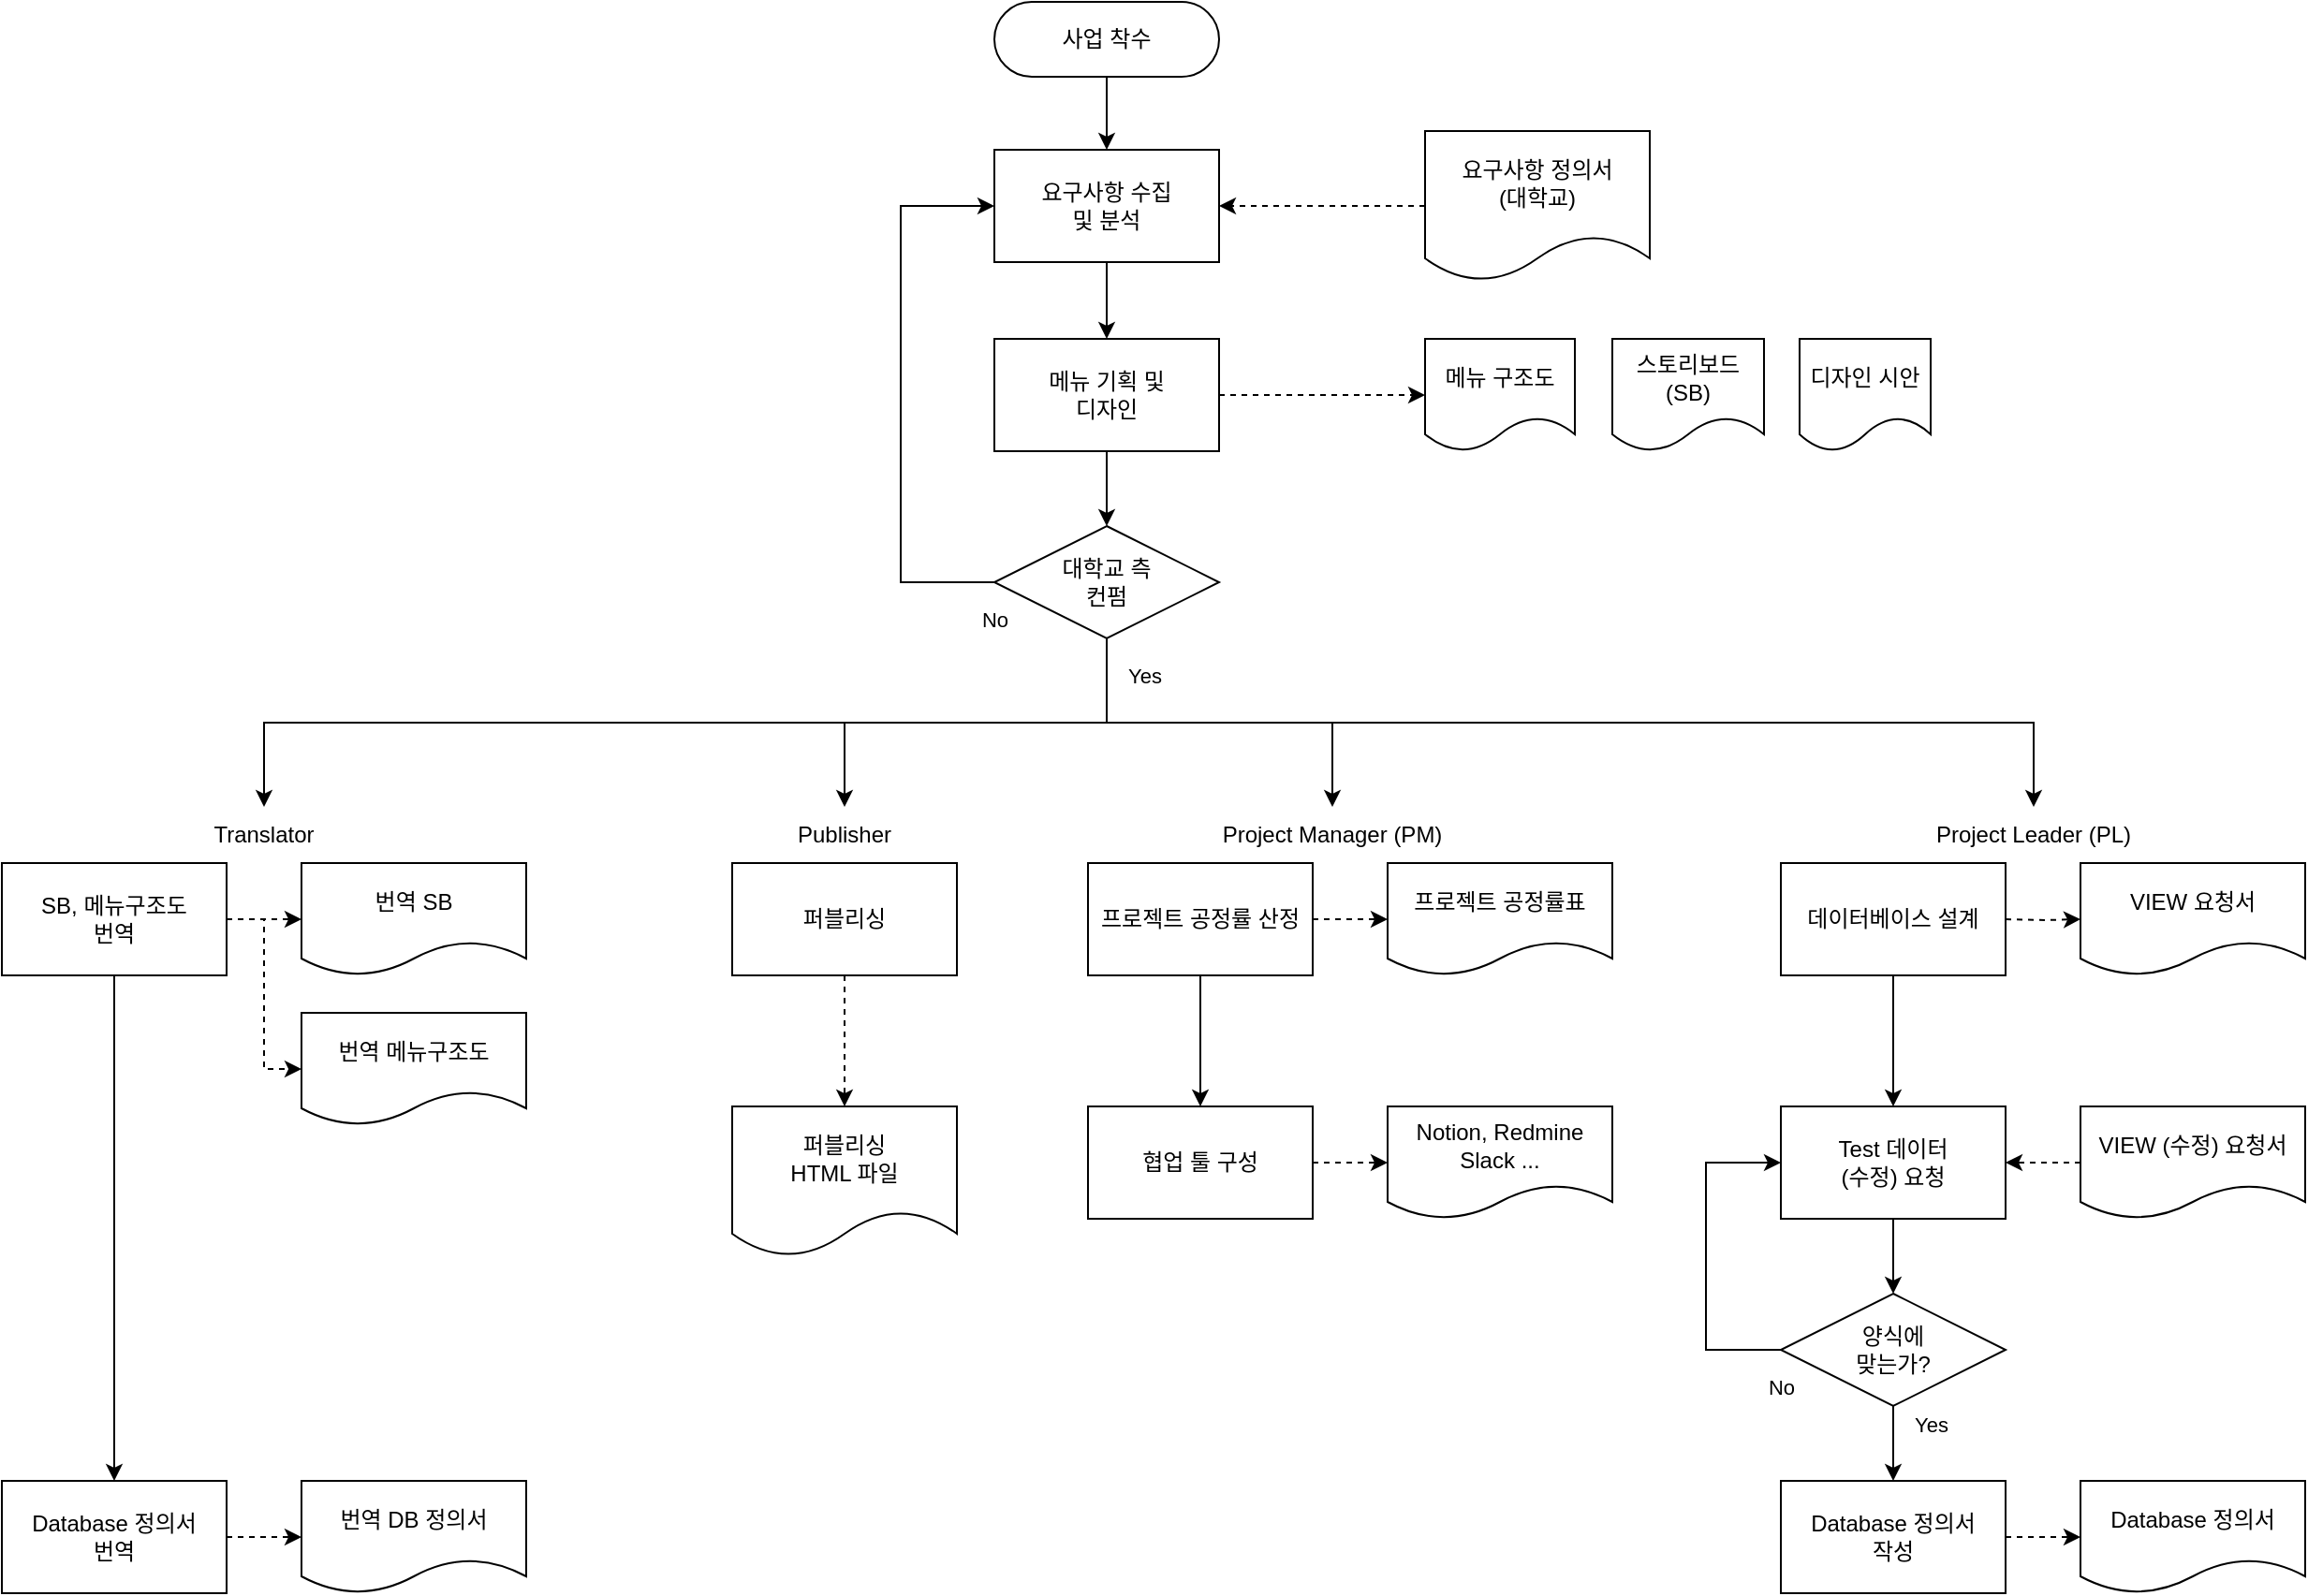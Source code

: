 <mxfile version="21.4.0" type="github">
  <diagram id="C5RBs43oDa-KdzZeNtuy" name="Page-1">
    <mxGraphModel dx="1710" dy="963" grid="1" gridSize="10" guides="1" tooltips="1" connect="1" arrows="1" fold="1" page="1" pageScale="1" pageWidth="1390" pageHeight="1390" math="0" shadow="0">
      <root>
        <mxCell id="WIyWlLk6GJQsqaUBKTNV-0" />
        <mxCell id="WIyWlLk6GJQsqaUBKTNV-1" parent="WIyWlLk6GJQsqaUBKTNV-0" />
        <mxCell id="TB4IOkJnu1sGNqSskwKn-11" value="" style="edgeStyle=orthogonalEdgeStyle;rounded=0;orthogonalLoop=1;jettySize=auto;html=1;" edge="1" parent="WIyWlLk6GJQsqaUBKTNV-1" source="WIyWlLk6GJQsqaUBKTNV-3" target="TB4IOkJnu1sGNqSskwKn-0">
          <mxGeometry relative="1" as="geometry" />
        </mxCell>
        <mxCell id="WIyWlLk6GJQsqaUBKTNV-3" value="사업 착수" style="rounded=1;whiteSpace=wrap;html=1;fontSize=12;glass=0;strokeWidth=1;shadow=0;arcSize=50;" parent="WIyWlLk6GJQsqaUBKTNV-1" vertex="1">
          <mxGeometry x="590" y="70" width="120" height="40" as="geometry" />
        </mxCell>
        <mxCell id="TB4IOkJnu1sGNqSskwKn-0" value="요구사항 수집&lt;br&gt;및 분석" style="rounded=0;whiteSpace=wrap;html=1;" vertex="1" parent="WIyWlLk6GJQsqaUBKTNV-1">
          <mxGeometry x="590" y="149" width="120" height="60" as="geometry" />
        </mxCell>
        <mxCell id="TB4IOkJnu1sGNqSskwKn-17" value="" style="edgeStyle=orthogonalEdgeStyle;rounded=0;orthogonalLoop=1;jettySize=auto;html=1;dashed=1;" edge="1" parent="WIyWlLk6GJQsqaUBKTNV-1" source="TB4IOkJnu1sGNqSskwKn-3" target="TB4IOkJnu1sGNqSskwKn-14">
          <mxGeometry relative="1" as="geometry" />
        </mxCell>
        <mxCell id="TB4IOkJnu1sGNqSskwKn-20" value="" style="edgeStyle=orthogonalEdgeStyle;rounded=0;orthogonalLoop=1;jettySize=auto;html=1;" edge="1" parent="WIyWlLk6GJQsqaUBKTNV-1" source="TB4IOkJnu1sGNqSskwKn-3" target="TB4IOkJnu1sGNqSskwKn-18">
          <mxGeometry relative="1" as="geometry" />
        </mxCell>
        <mxCell id="TB4IOkJnu1sGNqSskwKn-3" value="메뉴 기획 및&lt;br&gt;디자인" style="rounded=0;whiteSpace=wrap;html=1;" vertex="1" parent="WIyWlLk6GJQsqaUBKTNV-1">
          <mxGeometry x="590" y="250" width="120" height="60" as="geometry" />
        </mxCell>
        <mxCell id="TB4IOkJnu1sGNqSskwKn-4" value="" style="endArrow=classic;html=1;rounded=0;exitX=0.5;exitY=1;exitDx=0;exitDy=0;entryX=0.5;entryY=0;entryDx=0;entryDy=0;" edge="1" parent="WIyWlLk6GJQsqaUBKTNV-1" source="TB4IOkJnu1sGNqSskwKn-0" target="TB4IOkJnu1sGNqSskwKn-3">
          <mxGeometry width="50" height="50" relative="1" as="geometry">
            <mxPoint x="730" y="370" as="sourcePoint" />
            <mxPoint x="850" y="450" as="targetPoint" />
          </mxGeometry>
        </mxCell>
        <mxCell id="TB4IOkJnu1sGNqSskwKn-13" value="" style="edgeStyle=orthogonalEdgeStyle;rounded=0;orthogonalLoop=1;jettySize=auto;html=1;dashed=1;" edge="1" parent="WIyWlLk6GJQsqaUBKTNV-1" source="TB4IOkJnu1sGNqSskwKn-12" target="TB4IOkJnu1sGNqSskwKn-0">
          <mxGeometry relative="1" as="geometry" />
        </mxCell>
        <mxCell id="TB4IOkJnu1sGNqSskwKn-12" value="요구사항 정의서&lt;br&gt;(대학교)" style="shape=document;whiteSpace=wrap;html=1;boundedLbl=1;" vertex="1" parent="WIyWlLk6GJQsqaUBKTNV-1">
          <mxGeometry x="820" y="139" width="120" height="80" as="geometry" />
        </mxCell>
        <mxCell id="TB4IOkJnu1sGNqSskwKn-14" value="메뉴 구조도" style="shape=document;whiteSpace=wrap;html=1;boundedLbl=1;" vertex="1" parent="WIyWlLk6GJQsqaUBKTNV-1">
          <mxGeometry x="820" y="250" width="80" height="60" as="geometry" />
        </mxCell>
        <mxCell id="TB4IOkJnu1sGNqSskwKn-15" value="스토리보드 (SB)" style="shape=document;whiteSpace=wrap;html=1;boundedLbl=1;" vertex="1" parent="WIyWlLk6GJQsqaUBKTNV-1">
          <mxGeometry x="920" y="250" width="81" height="60" as="geometry" />
        </mxCell>
        <mxCell id="TB4IOkJnu1sGNqSskwKn-16" value="디자인 시안" style="shape=document;whiteSpace=wrap;html=1;boundedLbl=1;" vertex="1" parent="WIyWlLk6GJQsqaUBKTNV-1">
          <mxGeometry x="1020" y="250" width="70" height="60" as="geometry" />
        </mxCell>
        <mxCell id="TB4IOkJnu1sGNqSskwKn-18" value="대학교 측&lt;br&gt;컨펌" style="rhombus;whiteSpace=wrap;html=1;" vertex="1" parent="WIyWlLk6GJQsqaUBKTNV-1">
          <mxGeometry x="590" y="350" width="120" height="60" as="geometry" />
        </mxCell>
        <mxCell id="TB4IOkJnu1sGNqSskwKn-32" value="" style="edgeStyle=orthogonalEdgeStyle;rounded=0;orthogonalLoop=1;jettySize=auto;html=1;dashed=1;" edge="1" parent="WIyWlLk6GJQsqaUBKTNV-1" source="TB4IOkJnu1sGNqSskwKn-21" target="TB4IOkJnu1sGNqSskwKn-31">
          <mxGeometry relative="1" as="geometry" />
        </mxCell>
        <mxCell id="TB4IOkJnu1sGNqSskwKn-21" value="퍼블리싱" style="whiteSpace=wrap;html=1;" vertex="1" parent="WIyWlLk6GJQsqaUBKTNV-1">
          <mxGeometry x="450" y="530" width="120" height="60" as="geometry" />
        </mxCell>
        <mxCell id="TB4IOkJnu1sGNqSskwKn-58" value="" style="edgeStyle=orthogonalEdgeStyle;rounded=0;orthogonalLoop=1;jettySize=auto;html=1;" edge="1" parent="WIyWlLk6GJQsqaUBKTNV-1" source="TB4IOkJnu1sGNqSskwKn-23" target="TB4IOkJnu1sGNqSskwKn-57">
          <mxGeometry relative="1" as="geometry" />
        </mxCell>
        <mxCell id="TB4IOkJnu1sGNqSskwKn-23" value="데이터베이스 설계" style="whiteSpace=wrap;html=1;" vertex="1" parent="WIyWlLk6GJQsqaUBKTNV-1">
          <mxGeometry x="1010" y="530" width="120" height="60" as="geometry" />
        </mxCell>
        <mxCell id="TB4IOkJnu1sGNqSskwKn-25" value="" style="endArrow=classic;html=1;rounded=0;exitX=0.5;exitY=1;exitDx=0;exitDy=0;edgeStyle=orthogonalEdgeStyle;entryX=0.5;entryY=0;entryDx=0;entryDy=0;" edge="1" parent="WIyWlLk6GJQsqaUBKTNV-1" source="TB4IOkJnu1sGNqSskwKn-18" target="TB4IOkJnu1sGNqSskwKn-35">
          <mxGeometry width="50" height="50" relative="1" as="geometry">
            <mxPoint x="770" y="500" as="sourcePoint" />
            <mxPoint x="300" y="450" as="targetPoint" />
          </mxGeometry>
        </mxCell>
        <mxCell id="TB4IOkJnu1sGNqSskwKn-26" value="Yes" style="endArrow=classic;html=1;rounded=0;exitX=0.5;exitY=1;exitDx=0;exitDy=0;edgeStyle=orthogonalEdgeStyle;entryX=0.5;entryY=0;entryDx=0;entryDy=0;" edge="1" parent="WIyWlLk6GJQsqaUBKTNV-1" source="TB4IOkJnu1sGNqSskwKn-18" target="TB4IOkJnu1sGNqSskwKn-37">
          <mxGeometry x="-0.809" y="20" width="50" height="50" relative="1" as="geometry">
            <mxPoint x="770" y="500" as="sourcePoint" />
            <mxPoint x="650" y="510" as="targetPoint" />
            <mxPoint as="offset" />
          </mxGeometry>
        </mxCell>
        <mxCell id="TB4IOkJnu1sGNqSskwKn-27" value="No" style="endArrow=classic;html=1;rounded=0;exitX=0;exitY=0.5;exitDx=0;exitDy=0;entryX=0;entryY=0.5;entryDx=0;entryDy=0;edgeStyle=orthogonalEdgeStyle;" edge="1" parent="WIyWlLk6GJQsqaUBKTNV-1" source="TB4IOkJnu1sGNqSskwKn-18" target="TB4IOkJnu1sGNqSskwKn-0">
          <mxGeometry x="-1" y="20" width="50" height="50" relative="1" as="geometry">
            <mxPoint x="770" y="500" as="sourcePoint" />
            <mxPoint x="820" y="450" as="targetPoint" />
            <Array as="points">
              <mxPoint x="540" y="380" />
              <mxPoint x="540" y="179" />
            </Array>
            <mxPoint as="offset" />
          </mxGeometry>
        </mxCell>
        <mxCell id="TB4IOkJnu1sGNqSskwKn-41" value="" style="edgeStyle=orthogonalEdgeStyle;rounded=0;orthogonalLoop=1;jettySize=auto;html=1;dashed=1;" edge="1" parent="WIyWlLk6GJQsqaUBKTNV-1" source="TB4IOkJnu1sGNqSskwKn-29" target="TB4IOkJnu1sGNqSskwKn-40">
          <mxGeometry relative="1" as="geometry" />
        </mxCell>
        <mxCell id="TB4IOkJnu1sGNqSskwKn-43" value="" style="edgeStyle=orthogonalEdgeStyle;rounded=0;orthogonalLoop=1;jettySize=auto;html=1;" edge="1" parent="WIyWlLk6GJQsqaUBKTNV-1" source="TB4IOkJnu1sGNqSskwKn-29" target="TB4IOkJnu1sGNqSskwKn-42">
          <mxGeometry relative="1" as="geometry" />
        </mxCell>
        <mxCell id="TB4IOkJnu1sGNqSskwKn-29" value="프로젝트 공정률 산정" style="whiteSpace=wrap;html=1;" vertex="1" parent="WIyWlLk6GJQsqaUBKTNV-1">
          <mxGeometry x="640" y="530" width="120" height="60" as="geometry" />
        </mxCell>
        <mxCell id="TB4IOkJnu1sGNqSskwKn-30" value="" style="endArrow=classic;html=1;rounded=0;exitX=0.5;exitY=1;exitDx=0;exitDy=0;edgeStyle=orthogonalEdgeStyle;entryX=0.5;entryY=0;entryDx=0;entryDy=0;" edge="1" parent="WIyWlLk6GJQsqaUBKTNV-1" source="TB4IOkJnu1sGNqSskwKn-18" target="TB4IOkJnu1sGNqSskwKn-39">
          <mxGeometry width="50" height="50" relative="1" as="geometry">
            <mxPoint x="760" y="430" as="sourcePoint" />
            <mxPoint x="960" y="500" as="targetPoint" />
          </mxGeometry>
        </mxCell>
        <mxCell id="TB4IOkJnu1sGNqSskwKn-31" value="퍼블리싱&lt;br&gt;HTML 파일" style="shape=document;whiteSpace=wrap;html=1;boundedLbl=1;" vertex="1" parent="WIyWlLk6GJQsqaUBKTNV-1">
          <mxGeometry x="450" y="660" width="120" height="80" as="geometry" />
        </mxCell>
        <mxCell id="TB4IOkJnu1sGNqSskwKn-35" value="Publisher" style="text;html=1;strokeColor=none;fillColor=none;align=center;verticalAlign=middle;whiteSpace=wrap;rounded=0;" vertex="1" parent="WIyWlLk6GJQsqaUBKTNV-1">
          <mxGeometry x="480" y="500" width="60" height="30" as="geometry" />
        </mxCell>
        <mxCell id="TB4IOkJnu1sGNqSskwKn-37" value="Project Manager (PM)" style="text;html=1;strokeColor=none;fillColor=none;align=center;verticalAlign=middle;whiteSpace=wrap;rounded=0;" vertex="1" parent="WIyWlLk6GJQsqaUBKTNV-1">
          <mxGeometry x="708" y="500" width="125" height="30" as="geometry" />
        </mxCell>
        <mxCell id="TB4IOkJnu1sGNqSskwKn-39" value="Project Leader (PL)" style="text;html=1;strokeColor=none;fillColor=none;align=center;verticalAlign=middle;whiteSpace=wrap;rounded=0;" vertex="1" parent="WIyWlLk6GJQsqaUBKTNV-1">
          <mxGeometry x="1090" y="500" width="110" height="30" as="geometry" />
        </mxCell>
        <mxCell id="TB4IOkJnu1sGNqSskwKn-40" value="프로젝트 공정률표" style="shape=document;whiteSpace=wrap;html=1;boundedLbl=1;" vertex="1" parent="WIyWlLk6GJQsqaUBKTNV-1">
          <mxGeometry x="800" y="530" width="120" height="60" as="geometry" />
        </mxCell>
        <mxCell id="TB4IOkJnu1sGNqSskwKn-45" value="" style="edgeStyle=orthogonalEdgeStyle;rounded=0;orthogonalLoop=1;jettySize=auto;html=1;dashed=1;" edge="1" parent="WIyWlLk6GJQsqaUBKTNV-1" source="TB4IOkJnu1sGNqSskwKn-42" target="TB4IOkJnu1sGNqSskwKn-44">
          <mxGeometry relative="1" as="geometry" />
        </mxCell>
        <mxCell id="TB4IOkJnu1sGNqSskwKn-42" value="협업 툴 구성" style="whiteSpace=wrap;html=1;" vertex="1" parent="WIyWlLk6GJQsqaUBKTNV-1">
          <mxGeometry x="640" y="660" width="120" height="60" as="geometry" />
        </mxCell>
        <mxCell id="TB4IOkJnu1sGNqSskwKn-44" value="Notion,&amp;nbsp;Redmine&lt;br&gt;Slack ..." style="shape=document;whiteSpace=wrap;html=1;boundedLbl=1;" vertex="1" parent="WIyWlLk6GJQsqaUBKTNV-1">
          <mxGeometry x="800" y="660" width="120" height="60" as="geometry" />
        </mxCell>
        <mxCell id="TB4IOkJnu1sGNqSskwKn-46" value="" style="edgeStyle=orthogonalEdgeStyle;rounded=0;orthogonalLoop=1;jettySize=auto;html=1;dashed=1;" edge="1" target="TB4IOkJnu1sGNqSskwKn-47" parent="WIyWlLk6GJQsqaUBKTNV-1">
          <mxGeometry relative="1" as="geometry">
            <mxPoint x="1130" y="560" as="sourcePoint" />
          </mxGeometry>
        </mxCell>
        <mxCell id="TB4IOkJnu1sGNqSskwKn-47" value="VIEW 요청서" style="shape=document;whiteSpace=wrap;html=1;boundedLbl=1;" vertex="1" parent="WIyWlLk6GJQsqaUBKTNV-1">
          <mxGeometry x="1170" y="530" width="120" height="60" as="geometry" />
        </mxCell>
        <mxCell id="TB4IOkJnu1sGNqSskwKn-49" value="Translator" style="text;html=1;strokeColor=none;fillColor=none;align=center;verticalAlign=middle;whiteSpace=wrap;rounded=0;" vertex="1" parent="WIyWlLk6GJQsqaUBKTNV-1">
          <mxGeometry x="170" y="500" width="60" height="30" as="geometry" />
        </mxCell>
        <mxCell id="TB4IOkJnu1sGNqSskwKn-53" value="" style="edgeStyle=orthogonalEdgeStyle;rounded=0;orthogonalLoop=1;jettySize=auto;html=1;dashed=1;" edge="1" parent="WIyWlLk6GJQsqaUBKTNV-1" source="TB4IOkJnu1sGNqSskwKn-50" target="TB4IOkJnu1sGNqSskwKn-51">
          <mxGeometry relative="1" as="geometry" />
        </mxCell>
        <mxCell id="TB4IOkJnu1sGNqSskwKn-70" value="" style="edgeStyle=orthogonalEdgeStyle;rounded=0;orthogonalLoop=1;jettySize=auto;html=1;entryX=0.5;entryY=0;entryDx=0;entryDy=0;" edge="1" parent="WIyWlLk6GJQsqaUBKTNV-1" source="TB4IOkJnu1sGNqSskwKn-50" target="TB4IOkJnu1sGNqSskwKn-71">
          <mxGeometry relative="1" as="geometry">
            <mxPoint x="120" y="850" as="targetPoint" />
          </mxGeometry>
        </mxCell>
        <mxCell id="TB4IOkJnu1sGNqSskwKn-50" value="SB, 메뉴구조도&lt;br&gt;번역" style="rounded=0;whiteSpace=wrap;html=1;" vertex="1" parent="WIyWlLk6GJQsqaUBKTNV-1">
          <mxGeometry x="60" y="530" width="120" height="60" as="geometry" />
        </mxCell>
        <mxCell id="TB4IOkJnu1sGNqSskwKn-51" value="번역 SB" style="shape=document;whiteSpace=wrap;html=1;boundedLbl=1;" vertex="1" parent="WIyWlLk6GJQsqaUBKTNV-1">
          <mxGeometry x="220" y="530" width="120" height="60" as="geometry" />
        </mxCell>
        <mxCell id="TB4IOkJnu1sGNqSskwKn-52" value="번역 메뉴구조도" style="shape=document;whiteSpace=wrap;html=1;boundedLbl=1;" vertex="1" parent="WIyWlLk6GJQsqaUBKTNV-1">
          <mxGeometry x="220" y="610" width="120" height="60" as="geometry" />
        </mxCell>
        <mxCell id="TB4IOkJnu1sGNqSskwKn-55" value="" style="endArrow=classic;html=1;rounded=0;entryX=0;entryY=0.5;entryDx=0;entryDy=0;exitX=1;exitY=0.5;exitDx=0;exitDy=0;dashed=1;edgeStyle=orthogonalEdgeStyle;" edge="1" parent="WIyWlLk6GJQsqaUBKTNV-1" source="TB4IOkJnu1sGNqSskwKn-50" target="TB4IOkJnu1sGNqSskwKn-52">
          <mxGeometry width="50" height="50" relative="1" as="geometry">
            <mxPoint x="170" y="560" as="sourcePoint" />
            <mxPoint x="160" y="630" as="targetPoint" />
          </mxGeometry>
        </mxCell>
        <mxCell id="TB4IOkJnu1sGNqSskwKn-56" value="" style="endArrow=classic;html=1;rounded=0;exitX=0.5;exitY=1;exitDx=0;exitDy=0;entryX=0.5;entryY=0;entryDx=0;entryDy=0;edgeStyle=orthogonalEdgeStyle;" edge="1" parent="WIyWlLk6GJQsqaUBKTNV-1" source="TB4IOkJnu1sGNqSskwKn-18" target="TB4IOkJnu1sGNqSskwKn-49">
          <mxGeometry width="50" height="50" relative="1" as="geometry">
            <mxPoint x="570" y="560" as="sourcePoint" />
            <mxPoint x="620" y="510" as="targetPoint" />
          </mxGeometry>
        </mxCell>
        <mxCell id="TB4IOkJnu1sGNqSskwKn-62" value="" style="edgeStyle=orthogonalEdgeStyle;rounded=0;orthogonalLoop=1;jettySize=auto;html=1;" edge="1" parent="WIyWlLk6GJQsqaUBKTNV-1" source="TB4IOkJnu1sGNqSskwKn-57" target="TB4IOkJnu1sGNqSskwKn-61">
          <mxGeometry relative="1" as="geometry" />
        </mxCell>
        <mxCell id="TB4IOkJnu1sGNqSskwKn-57" value="Test 데이터 &lt;br&gt;(수정) 요청" style="whiteSpace=wrap;html=1;" vertex="1" parent="WIyWlLk6GJQsqaUBKTNV-1">
          <mxGeometry x="1010" y="660" width="120" height="60" as="geometry" />
        </mxCell>
        <mxCell id="TB4IOkJnu1sGNqSskwKn-60" value="" style="edgeStyle=orthogonalEdgeStyle;rounded=0;orthogonalLoop=1;jettySize=auto;html=1;dashed=1;" edge="1" parent="WIyWlLk6GJQsqaUBKTNV-1" source="TB4IOkJnu1sGNqSskwKn-59" target="TB4IOkJnu1sGNqSskwKn-57">
          <mxGeometry relative="1" as="geometry" />
        </mxCell>
        <mxCell id="TB4IOkJnu1sGNqSskwKn-59" value="VIEW (수정) 요청서" style="shape=document;whiteSpace=wrap;html=1;boundedLbl=1;" vertex="1" parent="WIyWlLk6GJQsqaUBKTNV-1">
          <mxGeometry x="1170" y="660" width="120" height="60" as="geometry" />
        </mxCell>
        <mxCell id="TB4IOkJnu1sGNqSskwKn-65" value="Yes" style="edgeStyle=orthogonalEdgeStyle;rounded=0;orthogonalLoop=1;jettySize=auto;html=1;exitX=0.5;exitY=1;exitDx=0;exitDy=0;" edge="1" parent="WIyWlLk6GJQsqaUBKTNV-1" source="TB4IOkJnu1sGNqSskwKn-61" target="TB4IOkJnu1sGNqSskwKn-64">
          <mxGeometry x="-0.5" y="20" relative="1" as="geometry">
            <mxPoint as="offset" />
          </mxGeometry>
        </mxCell>
        <mxCell id="TB4IOkJnu1sGNqSskwKn-61" value="양식에&lt;br&gt;맞는가?" style="rhombus;whiteSpace=wrap;html=1;" vertex="1" parent="WIyWlLk6GJQsqaUBKTNV-1">
          <mxGeometry x="1010" y="760" width="120" height="60" as="geometry" />
        </mxCell>
        <mxCell id="TB4IOkJnu1sGNqSskwKn-63" value="No" style="endArrow=classic;html=1;rounded=0;exitX=0;exitY=0.5;exitDx=0;exitDy=0;entryX=0;entryY=0.5;entryDx=0;entryDy=0;edgeStyle=orthogonalEdgeStyle;" edge="1" parent="WIyWlLk6GJQsqaUBKTNV-1" source="TB4IOkJnu1sGNqSskwKn-61" target="TB4IOkJnu1sGNqSskwKn-57">
          <mxGeometry x="-1.0" y="20" width="50" height="50" relative="1" as="geometry">
            <mxPoint x="610" y="610" as="sourcePoint" />
            <mxPoint x="1010" y="690" as="targetPoint" />
            <Array as="points">
              <mxPoint x="970" y="790" />
              <mxPoint x="970" y="690" />
            </Array>
            <mxPoint as="offset" />
          </mxGeometry>
        </mxCell>
        <mxCell id="TB4IOkJnu1sGNqSskwKn-68" value="" style="edgeStyle=orthogonalEdgeStyle;rounded=0;orthogonalLoop=1;jettySize=auto;html=1;dashed=1;" edge="1" parent="WIyWlLk6GJQsqaUBKTNV-1" source="TB4IOkJnu1sGNqSskwKn-64" target="TB4IOkJnu1sGNqSskwKn-66">
          <mxGeometry relative="1" as="geometry" />
        </mxCell>
        <mxCell id="TB4IOkJnu1sGNqSskwKn-64" value="Database 정의서&lt;br&gt;작성" style="whiteSpace=wrap;html=1;" vertex="1" parent="WIyWlLk6GJQsqaUBKTNV-1">
          <mxGeometry x="1010" y="860" width="120" height="60" as="geometry" />
        </mxCell>
        <mxCell id="TB4IOkJnu1sGNqSskwKn-66" value="Database 정의서" style="shape=document;whiteSpace=wrap;html=1;boundedLbl=1;" vertex="1" parent="WIyWlLk6GJQsqaUBKTNV-1">
          <mxGeometry x="1170" y="860" width="120" height="60" as="geometry" />
        </mxCell>
        <mxCell id="TB4IOkJnu1sGNqSskwKn-73" value="" style="edgeStyle=orthogonalEdgeStyle;rounded=0;orthogonalLoop=1;jettySize=auto;html=1;dashed=1;" edge="1" parent="WIyWlLk6GJQsqaUBKTNV-1" source="TB4IOkJnu1sGNqSskwKn-71" target="TB4IOkJnu1sGNqSskwKn-72">
          <mxGeometry relative="1" as="geometry" />
        </mxCell>
        <mxCell id="TB4IOkJnu1sGNqSskwKn-71" value="Database 정의서&lt;br&gt;번역" style="whiteSpace=wrap;html=1;" vertex="1" parent="WIyWlLk6GJQsqaUBKTNV-1">
          <mxGeometry x="60" y="860" width="120" height="60" as="geometry" />
        </mxCell>
        <mxCell id="TB4IOkJnu1sGNqSskwKn-72" value="번역 DB 정의서" style="shape=document;whiteSpace=wrap;html=1;boundedLbl=1;" vertex="1" parent="WIyWlLk6GJQsqaUBKTNV-1">
          <mxGeometry x="220" y="860" width="120" height="60" as="geometry" />
        </mxCell>
      </root>
    </mxGraphModel>
  </diagram>
</mxfile>
